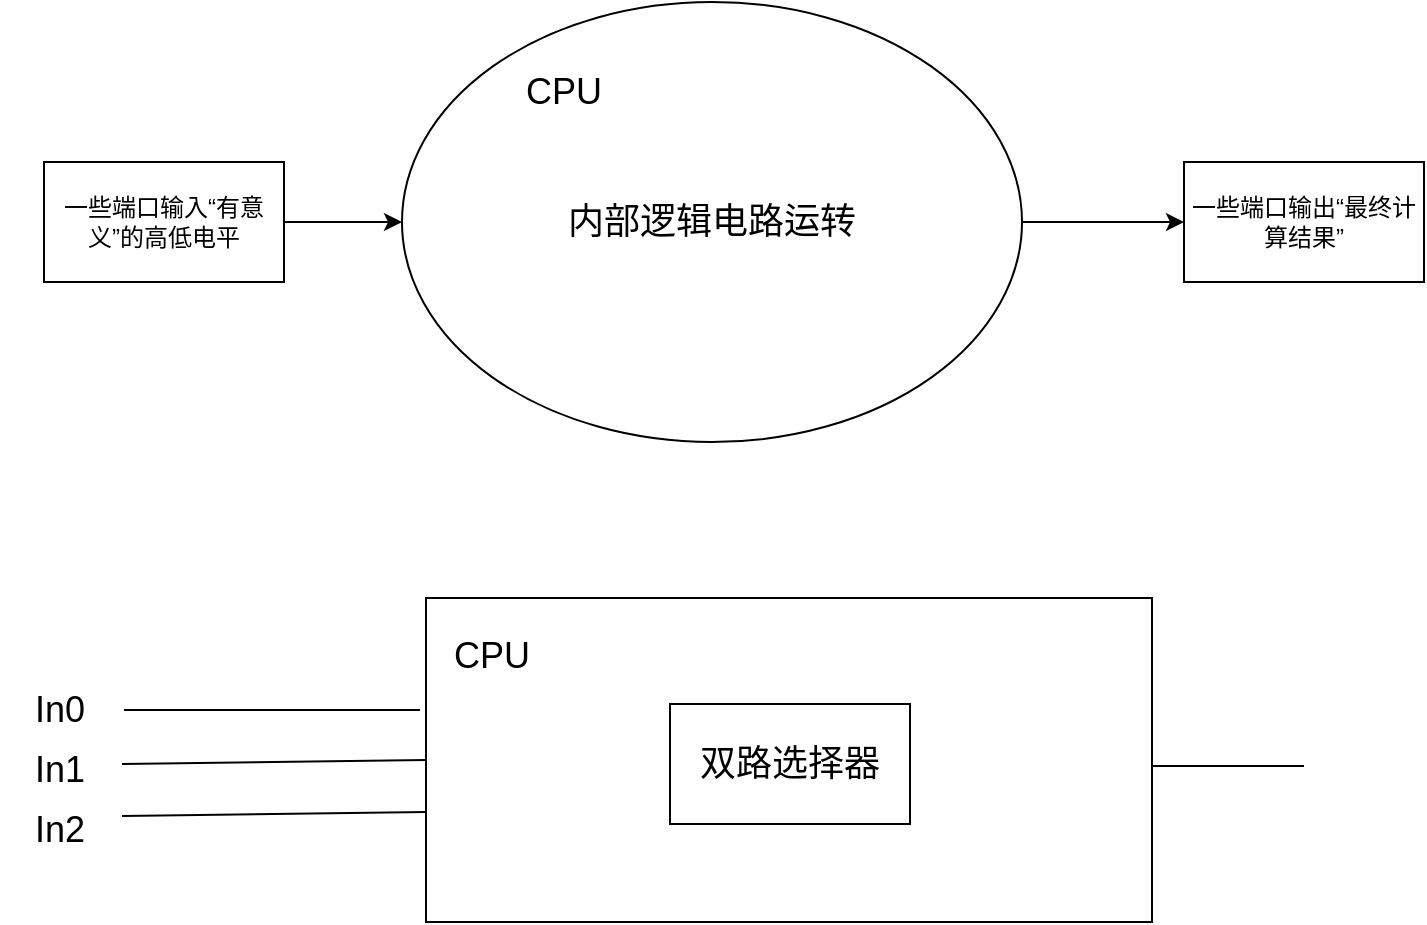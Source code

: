 <mxfile version="19.0.3" type="github">
  <diagram id="SUoSMLEwR6EXODnz4nEF" name="Page-1">
    <mxGraphModel dx="1038" dy="539" grid="0" gridSize="10" guides="1" tooltips="1" connect="1" arrows="1" fold="1" page="1" pageScale="1" pageWidth="827" pageHeight="1169" math="0" shadow="0">
      <root>
        <mxCell id="0" />
        <mxCell id="1" parent="0" />
        <mxCell id="_1ghLw6absgD8E_fkpZd-11" value="" style="rounded=0;whiteSpace=wrap;html=1;fontSize=18;" vertex="1" parent="1">
          <mxGeometry x="271" y="348" width="363" height="162" as="geometry" />
        </mxCell>
        <mxCell id="_1ghLw6absgD8E_fkpZd-6" value="" style="edgeStyle=orthogonalEdgeStyle;rounded=0;orthogonalLoop=1;jettySize=auto;html=1;fontSize=18;" edge="1" parent="1" source="_1ghLw6absgD8E_fkpZd-1" target="_1ghLw6absgD8E_fkpZd-3">
          <mxGeometry relative="1" as="geometry" />
        </mxCell>
        <mxCell id="_1ghLw6absgD8E_fkpZd-1" value="一些端口输入“有意义”的高低电平" style="rounded=0;whiteSpace=wrap;html=1;" vertex="1" parent="1">
          <mxGeometry x="80" y="130" width="120" height="60" as="geometry" />
        </mxCell>
        <mxCell id="_1ghLw6absgD8E_fkpZd-7" value="" style="edgeStyle=orthogonalEdgeStyle;rounded=0;orthogonalLoop=1;jettySize=auto;html=1;fontSize=18;" edge="1" parent="1" source="_1ghLw6absgD8E_fkpZd-3" target="_1ghLw6absgD8E_fkpZd-5">
          <mxGeometry relative="1" as="geometry" />
        </mxCell>
        <mxCell id="_1ghLw6absgD8E_fkpZd-3" value="&lt;font style=&quot;font-size: 18px;&quot;&gt;内部逻辑电路运转&lt;/font&gt;" style="ellipse;whiteSpace=wrap;html=1;" vertex="1" parent="1">
          <mxGeometry x="259" y="50" width="310" height="220" as="geometry" />
        </mxCell>
        <mxCell id="_1ghLw6absgD8E_fkpZd-4" value="CPU" style="text;html=1;strokeColor=none;fillColor=none;align=center;verticalAlign=middle;whiteSpace=wrap;rounded=0;fontSize=18;" vertex="1" parent="1">
          <mxGeometry x="310" y="80" width="60" height="30" as="geometry" />
        </mxCell>
        <mxCell id="_1ghLw6absgD8E_fkpZd-5" value="一些端口输出“最终计算结果”" style="rounded=0;whiteSpace=wrap;html=1;" vertex="1" parent="1">
          <mxGeometry x="650" y="130" width="120" height="60" as="geometry" />
        </mxCell>
        <mxCell id="_1ghLw6absgD8E_fkpZd-9" value="CPU" style="text;html=1;strokeColor=none;fillColor=none;align=center;verticalAlign=middle;whiteSpace=wrap;rounded=0;fontSize=18;" vertex="1" parent="1">
          <mxGeometry x="274" y="362" width="60" height="30" as="geometry" />
        </mxCell>
        <mxCell id="_1ghLw6absgD8E_fkpZd-13" value="" style="endArrow=none;html=1;rounded=0;fontSize=18;" edge="1" parent="1">
          <mxGeometry width="50" height="50" relative="1" as="geometry">
            <mxPoint x="634" y="432" as="sourcePoint" />
            <mxPoint x="710" y="432" as="targetPoint" />
          </mxGeometry>
        </mxCell>
        <mxCell id="_1ghLw6absgD8E_fkpZd-14" value="" style="endArrow=none;html=1;rounded=0;fontSize=18;" edge="1" parent="1">
          <mxGeometry width="50" height="50" relative="1" as="geometry">
            <mxPoint x="120" y="404" as="sourcePoint" />
            <mxPoint x="268" y="404" as="targetPoint" />
          </mxGeometry>
        </mxCell>
        <mxCell id="_1ghLw6absgD8E_fkpZd-15" value="" style="endArrow=none;html=1;rounded=0;fontSize=18;entryX=0;entryY=0.5;entryDx=0;entryDy=0;" edge="1" parent="1" target="_1ghLw6absgD8E_fkpZd-11">
          <mxGeometry width="50" height="50" relative="1" as="geometry">
            <mxPoint x="119" y="431" as="sourcePoint" />
            <mxPoint x="216" y="481" as="targetPoint" />
          </mxGeometry>
        </mxCell>
        <mxCell id="_1ghLw6absgD8E_fkpZd-16" value="" style="endArrow=none;html=1;rounded=0;fontSize=18;entryX=0;entryY=0.5;entryDx=0;entryDy=0;" edge="1" parent="1">
          <mxGeometry width="50" height="50" relative="1" as="geometry">
            <mxPoint x="119" y="457" as="sourcePoint" />
            <mxPoint x="271" y="455" as="targetPoint" />
          </mxGeometry>
        </mxCell>
        <mxCell id="_1ghLw6absgD8E_fkpZd-17" value="In0" style="text;html=1;strokeColor=none;fillColor=none;align=center;verticalAlign=middle;whiteSpace=wrap;rounded=0;fontSize=18;" vertex="1" parent="1">
          <mxGeometry x="58" y="389" width="60" height="30" as="geometry" />
        </mxCell>
        <mxCell id="_1ghLw6absgD8E_fkpZd-18" value="In1" style="text;html=1;strokeColor=none;fillColor=none;align=center;verticalAlign=middle;whiteSpace=wrap;rounded=0;fontSize=18;" vertex="1" parent="1">
          <mxGeometry x="58" y="419" width="60" height="30" as="geometry" />
        </mxCell>
        <mxCell id="_1ghLw6absgD8E_fkpZd-19" value="In2" style="text;html=1;strokeColor=none;fillColor=none;align=center;verticalAlign=middle;whiteSpace=wrap;rounded=0;fontSize=18;" vertex="1" parent="1">
          <mxGeometry x="58" y="449" width="60" height="30" as="geometry" />
        </mxCell>
        <mxCell id="_1ghLw6absgD8E_fkpZd-20" value="双路选择器" style="rounded=0;whiteSpace=wrap;html=1;fontSize=18;" vertex="1" parent="1">
          <mxGeometry x="393" y="401" width="120" height="60" as="geometry" />
        </mxCell>
      </root>
    </mxGraphModel>
  </diagram>
</mxfile>
